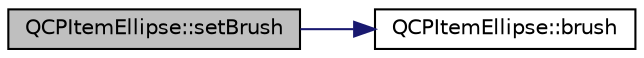 digraph "QCPItemEllipse::setBrush"
{
 // LATEX_PDF_SIZE
  edge [fontname="Helvetica",fontsize="10",labelfontname="Helvetica",labelfontsize="10"];
  node [fontname="Helvetica",fontsize="10",shape=record];
  rankdir="LR";
  Node1 [label="QCPItemEllipse::setBrush",height=0.2,width=0.4,color="black", fillcolor="grey75", style="filled", fontcolor="black",tooltip=" "];
  Node1 -> Node2 [color="midnightblue",fontsize="10",style="solid",fontname="Helvetica"];
  Node2 [label="QCPItemEllipse::brush",height=0.2,width=0.4,color="black", fillcolor="white", style="filled",URL="$classQCPItemEllipse.html#aacf45d032f204d0df3dd0bfdf1172cd3",tooltip=" "];
}
